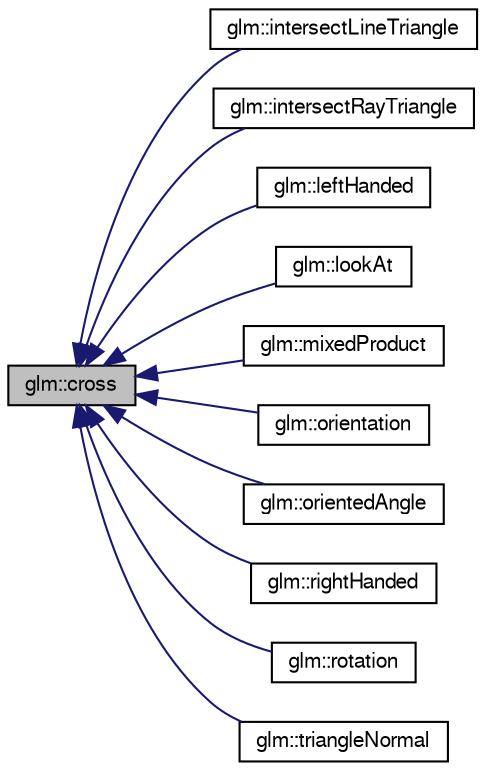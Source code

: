digraph G
{
  bgcolor="transparent";
  edge [fontname="FreeSans",fontsize=10,labelfontname="FreeSans",labelfontsize=10];
  node [fontname="FreeSans",fontsize=10,shape=record];
  rankdir=LR;
  Node1 [label="glm::cross",height=0.2,width=0.4,color="black", fillcolor="grey75", style="filled" fontcolor="black"];
  Node1 -> Node2 [dir=back,color="midnightblue",fontsize=10,style="solid"];
  Node2 [label="glm::intersectLineTriangle",height=0.2,width=0.4,color="black",URL="$group__gtx__intersect.html#g1aa5d241478d1493ff4d8c22b8d9e293"];
  Node1 -> Node3 [dir=back,color="midnightblue",fontsize=10,style="solid"];
  Node3 [label="glm::intersectRayTriangle",height=0.2,width=0.4,color="black",URL="$group__gtx__intersect.html#gbf48f0fca6a10a8edb001b3d546de5fe"];
  Node1 -> Node4 [dir=back,color="midnightblue",fontsize=10,style="solid"];
  Node4 [label="glm::leftHanded",height=0.2,width=0.4,color="black",URL="$group__gtx__handed__coordinate__space.html#g5613515e0fdb693d30e9e8db0aa17176"];
  Node1 -> Node5 [dir=back,color="midnightblue",fontsize=10,style="solid"];
  Node5 [label="glm::lookAt",height=0.2,width=0.4,color="black",URL="$group__gtc__matrix__transform.html#g7f4f81d4b0d7b492112eb4d5b184d9be"];
  Node1 -> Node6 [dir=back,color="midnightblue",fontsize=10,style="solid"];
  Node6 [label="glm::mixedProduct",height=0.2,width=0.4,color="black",URL="$group__gtx__mixed__product.html#g996c1d98418ba8e1208e273404158883",tooltip="Mixed product of 3 vectors (from GLM_GTX_mixed_product extension)."];
  Node1 -> Node7 [dir=back,color="midnightblue",fontsize=10,style="solid"];
  Node7 [label="glm::orientation",height=0.2,width=0.4,color="black",URL="$group__gtx__rotate__vector.html#g6388a91274507ab81224d8f5d434875e"];
  Node1 -> Node8 [dir=back,color="midnightblue",fontsize=10,style="solid"];
  Node8 [label="glm::orientedAngle",height=0.2,width=0.4,color="black",URL="$group__gtx__vector__angle.html#gc56a6bdc5d430b476514d64cb185b772"];
  Node1 -> Node9 [dir=back,color="midnightblue",fontsize=10,style="solid"];
  Node9 [label="glm::rightHanded",height=0.2,width=0.4,color="black",URL="$group__gtx__handed__coordinate__space.html#g65f766ab3c8924b90eabc0e1ecf014d1"];
  Node1 -> Node10 [dir=back,color="midnightblue",fontsize=10,style="solid"];
  Node10 [label="glm::rotation",height=0.2,width=0.4,color="black",URL="$group__gtx__quaternion.html#gf7a15242ef69e5c997df231b28b92cef"];
  Node1 -> Node11 [dir=back,color="midnightblue",fontsize=10,style="solid"];
  Node11 [label="glm::triangleNormal",height=0.2,width=0.4,color="black",URL="$group__gtx__normal.html#g008775be02f71e8673a58e34acbb9a69"];
}
